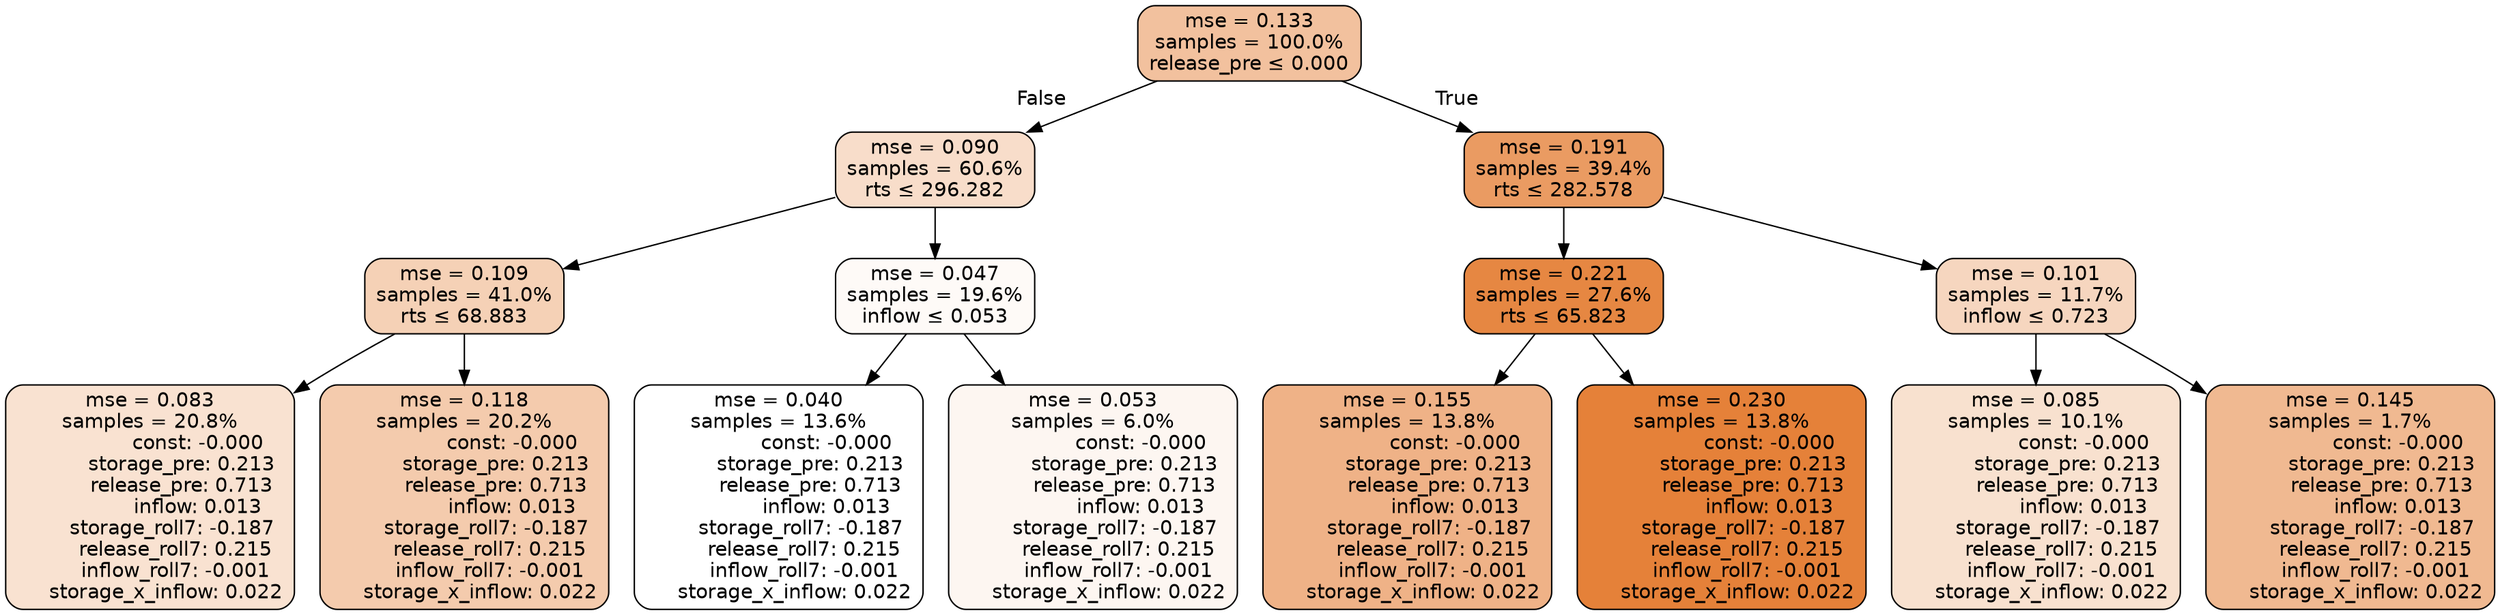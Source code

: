 digraph tree {
node [shape=rectangle, style="filled, rounded", color="black", fontname=helvetica] ;
edge [fontname=helvetica] ;
	"0" [label="mse = 0.133
samples = 100.0%
release_pre &le; 0.000", fillcolor="#f2c19e"]
	"1" [label="mse = 0.090
samples = 60.6%
rts &le; 296.282", fillcolor="#f8ddca"]
	"2" [label="mse = 0.109
samples = 41.0%
rts &le; 68.883", fillcolor="#f5d1b6"]
	"3" [label="mse = 0.083
samples = 20.8%
               const: -0.000
          storage_pre: 0.213
          release_pre: 0.713
               inflow: 0.013
       storage_roll7: -0.187
        release_roll7: 0.215
        inflow_roll7: -0.001
     storage_x_inflow: 0.022", fillcolor="#f9e2d1"]
	"4" [label="mse = 0.118
samples = 20.2%
               const: -0.000
          storage_pre: 0.213
          release_pre: 0.713
               inflow: 0.013
       storage_roll7: -0.187
        release_roll7: 0.215
        inflow_roll7: -0.001
     storage_x_inflow: 0.022", fillcolor="#f4cbad"]
	"5" [label="mse = 0.047
samples = 19.6%
inflow &le; 0.053", fillcolor="#fefaf7"]
	"6" [label="mse = 0.040
samples = 13.6%
               const: -0.000
          storage_pre: 0.213
          release_pre: 0.713
               inflow: 0.013
       storage_roll7: -0.187
        release_roll7: 0.215
        inflow_roll7: -0.001
     storage_x_inflow: 0.022", fillcolor="#ffffff"]
	"7" [label="mse = 0.053
samples = 6.0%
               const: -0.000
          storage_pre: 0.213
          release_pre: 0.713
               inflow: 0.013
       storage_roll7: -0.187
        release_roll7: 0.215
        inflow_roll7: -0.001
     storage_x_inflow: 0.022", fillcolor="#fdf6f1"]
	"8" [label="mse = 0.191
samples = 39.4%
rts &le; 282.578", fillcolor="#ea9b62"]
	"9" [label="mse = 0.221
samples = 27.6%
rts &le; 65.823", fillcolor="#e68742"]
	"10" [label="mse = 0.155
samples = 13.8%
               const: -0.000
          storage_pre: 0.213
          release_pre: 0.713
               inflow: 0.013
       storage_roll7: -0.187
        release_roll7: 0.215
        inflow_roll7: -0.001
     storage_x_inflow: 0.022", fillcolor="#efb287"]
	"11" [label="mse = 0.230
samples = 13.8%
               const: -0.000
          storage_pre: 0.213
          release_pre: 0.713
               inflow: 0.013
       storage_roll7: -0.187
        release_roll7: 0.215
        inflow_roll7: -0.001
     storage_x_inflow: 0.022", fillcolor="#e58139"]
	"12" [label="mse = 0.101
samples = 11.7%
inflow &le; 0.723", fillcolor="#f6d6bf"]
	"13" [label="mse = 0.085
samples = 10.1%
               const: -0.000
          storage_pre: 0.213
          release_pre: 0.713
               inflow: 0.013
       storage_roll7: -0.187
        release_roll7: 0.215
        inflow_roll7: -0.001
     storage_x_inflow: 0.022", fillcolor="#f8e1cf"]
	"14" [label="mse = 0.145
samples = 1.7%
               const: -0.000
          storage_pre: 0.213
          release_pre: 0.713
               inflow: 0.013
       storage_roll7: -0.187
        release_roll7: 0.215
        inflow_roll7: -0.001
     storage_x_inflow: 0.022", fillcolor="#f0b991"]

	"0" -> "1" [labeldistance=2.5, labelangle=45, headlabel="False"]
	"1" -> "2"
	"2" -> "3"
	"2" -> "4"
	"1" -> "5"
	"5" -> "6"
	"5" -> "7"
	"0" -> "8" [labeldistance=2.5, labelangle=-45, headlabel="True"]
	"8" -> "9"
	"9" -> "10"
	"9" -> "11"
	"8" -> "12"
	"12" -> "13"
	"12" -> "14"
}